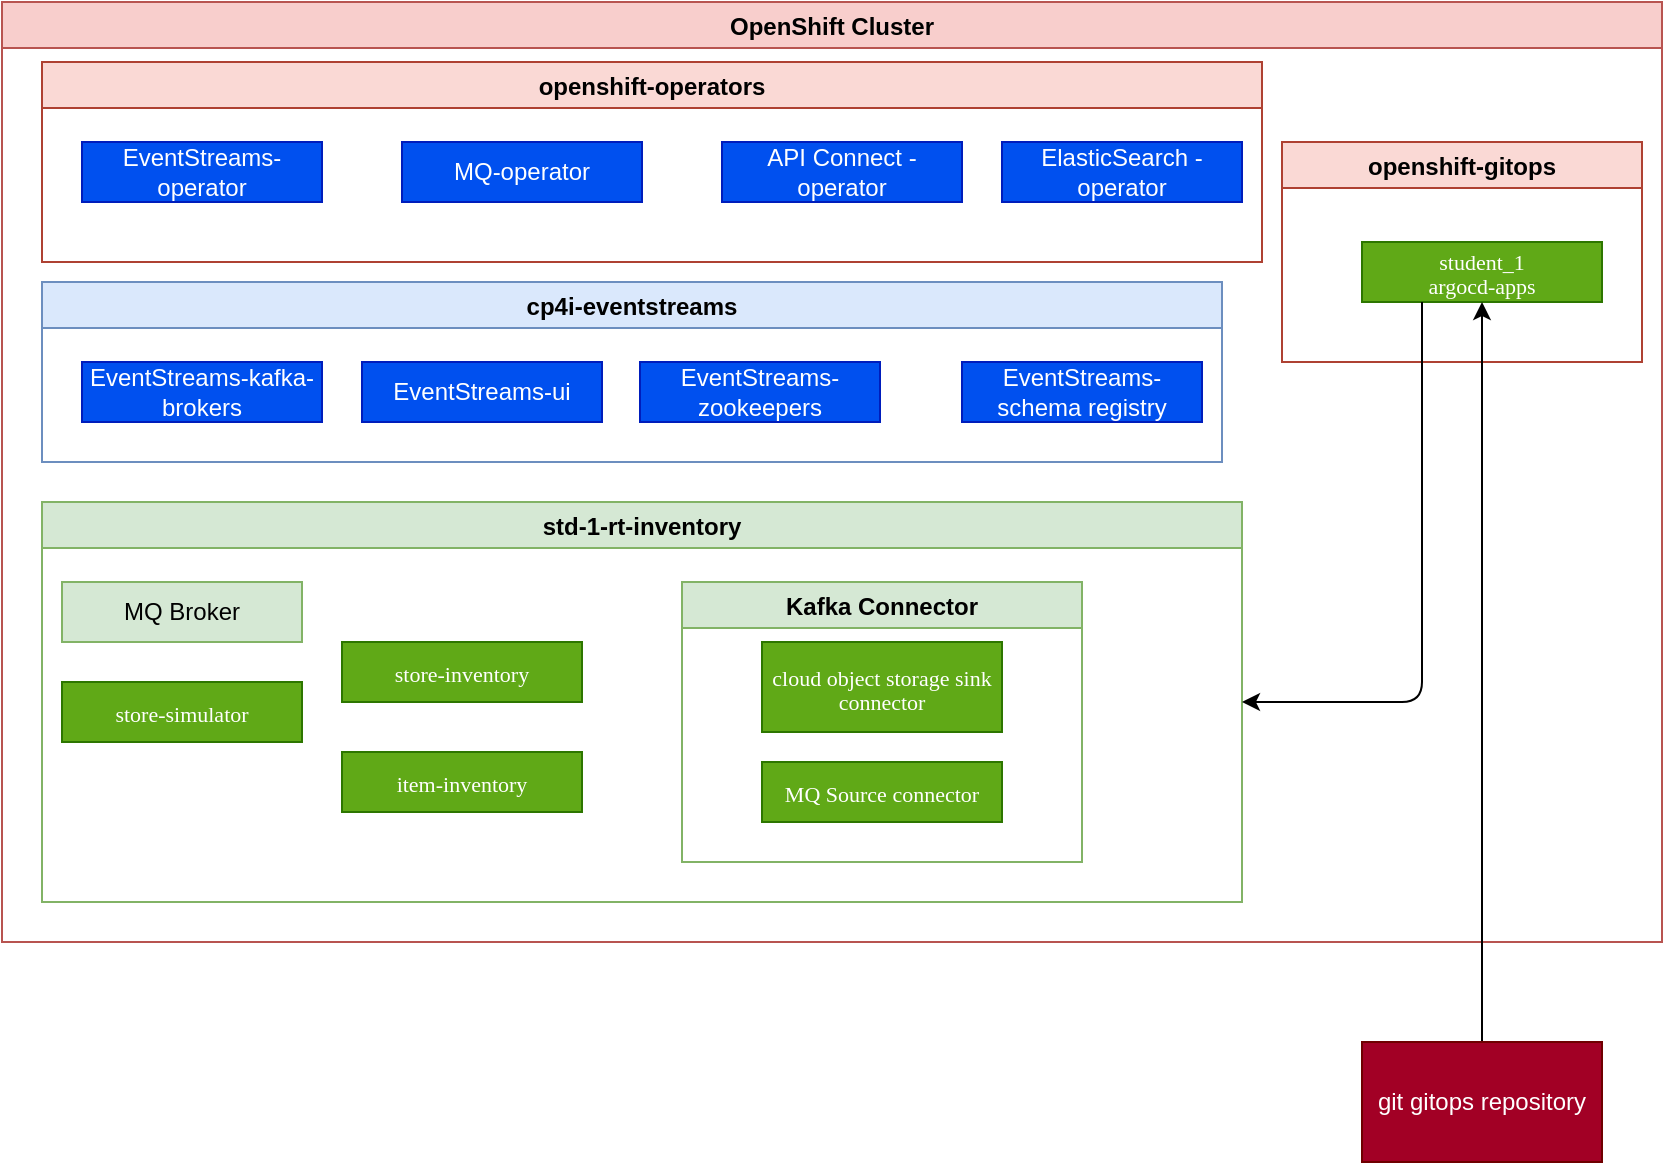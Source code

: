 <mxfile>
    <diagram id="DI6zT22FTgyFtFcUrmey" name="Page-1">
        <mxGraphModel dx="511" dy="361" grid="1" gridSize="10" guides="1" tooltips="1" connect="1" arrows="1" fold="1" page="1" pageScale="1" pageWidth="850" pageHeight="1100" math="0" shadow="0">
            <root>
                <mxCell id="0"/>
                <mxCell id="1" parent="0"/>
                <mxCell id="2" value="OpenShift Cluster" style="swimlane;fillColor=#f8cecc;strokeColor=#b85450;" parent="1" vertex="1">
                    <mxGeometry x="20" y="80" width="830" height="470" as="geometry"/>
                </mxCell>
                <mxCell id="3" value="openshift-operators" style="swimlane;fillColor=#fad9d5;strokeColor=#ae4132;" parent="2" vertex="1">
                    <mxGeometry x="20" y="30" width="610" height="100" as="geometry"/>
                </mxCell>
                <mxCell id="4" value="EventStreams-operator" style="rounded=0;whiteSpace=wrap;html=1;fillColor=#0050ef;fontColor=#ffffff;strokeColor=#001DBC;" parent="3" vertex="1">
                    <mxGeometry x="20" y="40" width="120" height="30" as="geometry"/>
                </mxCell>
                <mxCell id="7" value="MQ-operator" style="rounded=0;whiteSpace=wrap;html=1;fillColor=#0050ef;fontColor=#ffffff;strokeColor=#001DBC;" parent="3" vertex="1">
                    <mxGeometry x="180" y="40" width="120" height="30" as="geometry"/>
                </mxCell>
                <mxCell id="23" value="API Connect -operator" style="rounded=0;whiteSpace=wrap;html=1;fillColor=#0050ef;fontColor=#ffffff;strokeColor=#001DBC;" parent="3" vertex="1">
                    <mxGeometry x="340" y="40" width="120" height="30" as="geometry"/>
                </mxCell>
                <mxCell id="26" value="ElasticSearch -operator" style="rounded=0;whiteSpace=wrap;html=1;fillColor=#0050ef;fontColor=#ffffff;strokeColor=#001DBC;" parent="3" vertex="1">
                    <mxGeometry x="480" y="40" width="120" height="30" as="geometry"/>
                </mxCell>
                <mxCell id="8" value="std-1-rt-inventory" style="swimlane;fillColor=#d5e8d4;strokeColor=#82b366;" parent="2" vertex="1">
                    <mxGeometry x="20" y="250" width="600" height="200" as="geometry"/>
                </mxCell>
                <mxCell id="12" value="&lt;p class=&quot;p1&quot; style=&quot;margin: 0px; font-stretch: normal; font-size: 11px; line-height: normal; font-family: menlo;&quot;&gt;&lt;span class=&quot;s1&quot;&gt;item-inventory&lt;/span&gt;&lt;/p&gt;" style="rounded=0;whiteSpace=wrap;html=1;fillColor=#60a917;fontColor=#FFFFFF;strokeColor=#2D7600;" parent="8" vertex="1">
                    <mxGeometry x="150" y="125" width="120" height="30" as="geometry"/>
                </mxCell>
                <mxCell id="13" value="&lt;p class=&quot;p1&quot; style=&quot;margin: 0px ; font-stretch: normal ; font-size: 11px ; line-height: normal ; font-family: &amp;#34;menlo&amp;#34;&quot;&gt;&lt;span class=&quot;s1&quot;&gt;store-inventory&lt;/span&gt;&lt;/p&gt;" style="rounded=0;whiteSpace=wrap;html=1;fillColor=#60a917;fontColor=#FFFFFF;strokeColor=#2D7600;" parent="8" vertex="1">
                    <mxGeometry x="150" y="70" width="120" height="30" as="geometry"/>
                </mxCell>
                <mxCell id="14" value="&lt;p class=&quot;p1&quot; style=&quot;margin: 0px ; font-stretch: normal ; font-size: 11px ; line-height: normal ; font-family: &amp;#34;menlo&amp;#34;&quot;&gt;&lt;span class=&quot;s1&quot;&gt;store-simulator&lt;/span&gt;&lt;/p&gt;" style="rounded=0;whiteSpace=wrap;html=1;fillColor=#60a917;fontColor=#FFFFFF;strokeColor=#2D7600;" parent="8" vertex="1">
                    <mxGeometry x="10" y="90" width="120" height="30" as="geometry"/>
                </mxCell>
                <mxCell id="19" value="Kafka Connector" style="swimlane;fillColor=#d5e8d4;strokeColor=#82b366;" parent="8" vertex="1">
                    <mxGeometry x="320" y="40" width="200" height="140" as="geometry"/>
                </mxCell>
                <mxCell id="22" value="&lt;p class=&quot;p1&quot; style=&quot;margin: 0px ; font-stretch: normal ; font-size: 11px ; line-height: normal ; font-family: &amp;#34;menlo&amp;#34;&quot;&gt;&lt;span class=&quot;s1&quot;&gt;cloud object storage sink connector&lt;/span&gt;&lt;/p&gt;" style="rounded=0;whiteSpace=wrap;html=1;fillColor=#60a917;fontColor=#FFFFFF;strokeColor=#2D7600;" parent="19" vertex="1">
                    <mxGeometry x="40" y="30" width="120" height="45" as="geometry"/>
                </mxCell>
                <mxCell id="24" value="&lt;p class=&quot;p1&quot; style=&quot;margin: 0px ; font-stretch: normal ; font-size: 11px ; line-height: normal ; font-family: &amp;#34;menlo&amp;#34;&quot;&gt;&lt;span class=&quot;s1&quot;&gt;MQ Source connector&lt;/span&gt;&lt;/p&gt;" style="rounded=0;whiteSpace=wrap;html=1;fillColor=#60a917;fontColor=#FFFFFF;strokeColor=#2D7600;" parent="19" vertex="1">
                    <mxGeometry x="40" y="90" width="120" height="30" as="geometry"/>
                </mxCell>
                <mxCell id="25" value="MQ Broker" style="rounded=0;whiteSpace=wrap;html=1;fillColor=#d5e8d4;strokeColor=#82b366;" parent="8" vertex="1">
                    <mxGeometry x="10" y="40" width="120" height="30" as="geometry"/>
                </mxCell>
                <mxCell id="30" value="cp4i-eventstreams" style="swimlane;fillColor=#dae8fc;strokeColor=#6c8ebf;" parent="2" vertex="1">
                    <mxGeometry x="20" y="140" width="590" height="90" as="geometry"/>
                </mxCell>
                <mxCell id="31" value="EventStreams-kafka-brokers" style="rounded=0;whiteSpace=wrap;html=1;fillColor=#0050ef;fontColor=#ffffff;strokeColor=#001DBC;" parent="30" vertex="1">
                    <mxGeometry x="20" y="40" width="120" height="30" as="geometry"/>
                </mxCell>
                <mxCell id="32" value="EventStreams-zookeepers" style="rounded=0;whiteSpace=wrap;html=1;fillColor=#0050ef;fontColor=#ffffff;strokeColor=#001DBC;" parent="30" vertex="1">
                    <mxGeometry x="299" y="40" width="120" height="30" as="geometry"/>
                </mxCell>
                <mxCell id="36" value="EventStreams-ui" style="rounded=0;whiteSpace=wrap;html=1;fillColor=#0050ef;fontColor=#ffffff;strokeColor=#001DBC;" parent="30" vertex="1">
                    <mxGeometry x="160" y="40" width="120" height="30" as="geometry"/>
                </mxCell>
                <mxCell id="37" value="EventStreams-schema registry" style="rounded=0;whiteSpace=wrap;html=1;fillColor=#0050ef;fontColor=#ffffff;strokeColor=#001DBC;" parent="30" vertex="1">
                    <mxGeometry x="460" y="40" width="120" height="30" as="geometry"/>
                </mxCell>
                <mxCell id="27" value="openshift-gitops" style="swimlane;fillColor=#fad9d5;strokeColor=#ae4132;" parent="1" vertex="1">
                    <mxGeometry x="660" y="150" width="180" height="110" as="geometry"/>
                </mxCell>
                <mxCell id="29" value="&lt;p class=&quot;p1&quot; style=&quot;margin: 0px ; font-stretch: normal ; font-size: 11px ; line-height: normal ; font-family: &amp;#34;menlo&amp;#34;&quot;&gt;&lt;span class=&quot;s1&quot;&gt;student_1&lt;/span&gt;&lt;/p&gt;&lt;p class=&quot;p1&quot; style=&quot;margin: 0px ; font-stretch: normal ; font-size: 11px ; line-height: normal ; font-family: &amp;#34;menlo&amp;#34;&quot;&gt;&lt;span class=&quot;s1&quot;&gt;argocd-apps&lt;/span&gt;&lt;/p&gt;" style="rounded=0;whiteSpace=wrap;html=1;fillColor=#60a917;fontColor=#FFFFFF;strokeColor=#2D7600;" parent="27" vertex="1">
                    <mxGeometry x="40" y="50" width="120" height="30" as="geometry"/>
                </mxCell>
                <mxCell id="39" style="edgeStyle=orthogonalEdgeStyle;html=1;" parent="1" source="38" target="29" edge="1">
                    <mxGeometry relative="1" as="geometry"/>
                </mxCell>
                <mxCell id="38" value="git gitops repository" style="rounded=0;whiteSpace=wrap;html=1;fillColor=#a20025;fontColor=#ffffff;strokeColor=#6F0000;" parent="1" vertex="1">
                    <mxGeometry x="700" y="600" width="120" height="60" as="geometry"/>
                </mxCell>
                <mxCell id="40" style="edgeStyle=orthogonalEdgeStyle;html=1;exitX=0.25;exitY=1;exitDx=0;exitDy=0;entryX=1;entryY=0.5;entryDx=0;entryDy=0;" parent="1" source="29" target="8" edge="1">
                    <mxGeometry relative="1" as="geometry"/>
                </mxCell>
            </root>
        </mxGraphModel>
    </diagram>
</mxfile>